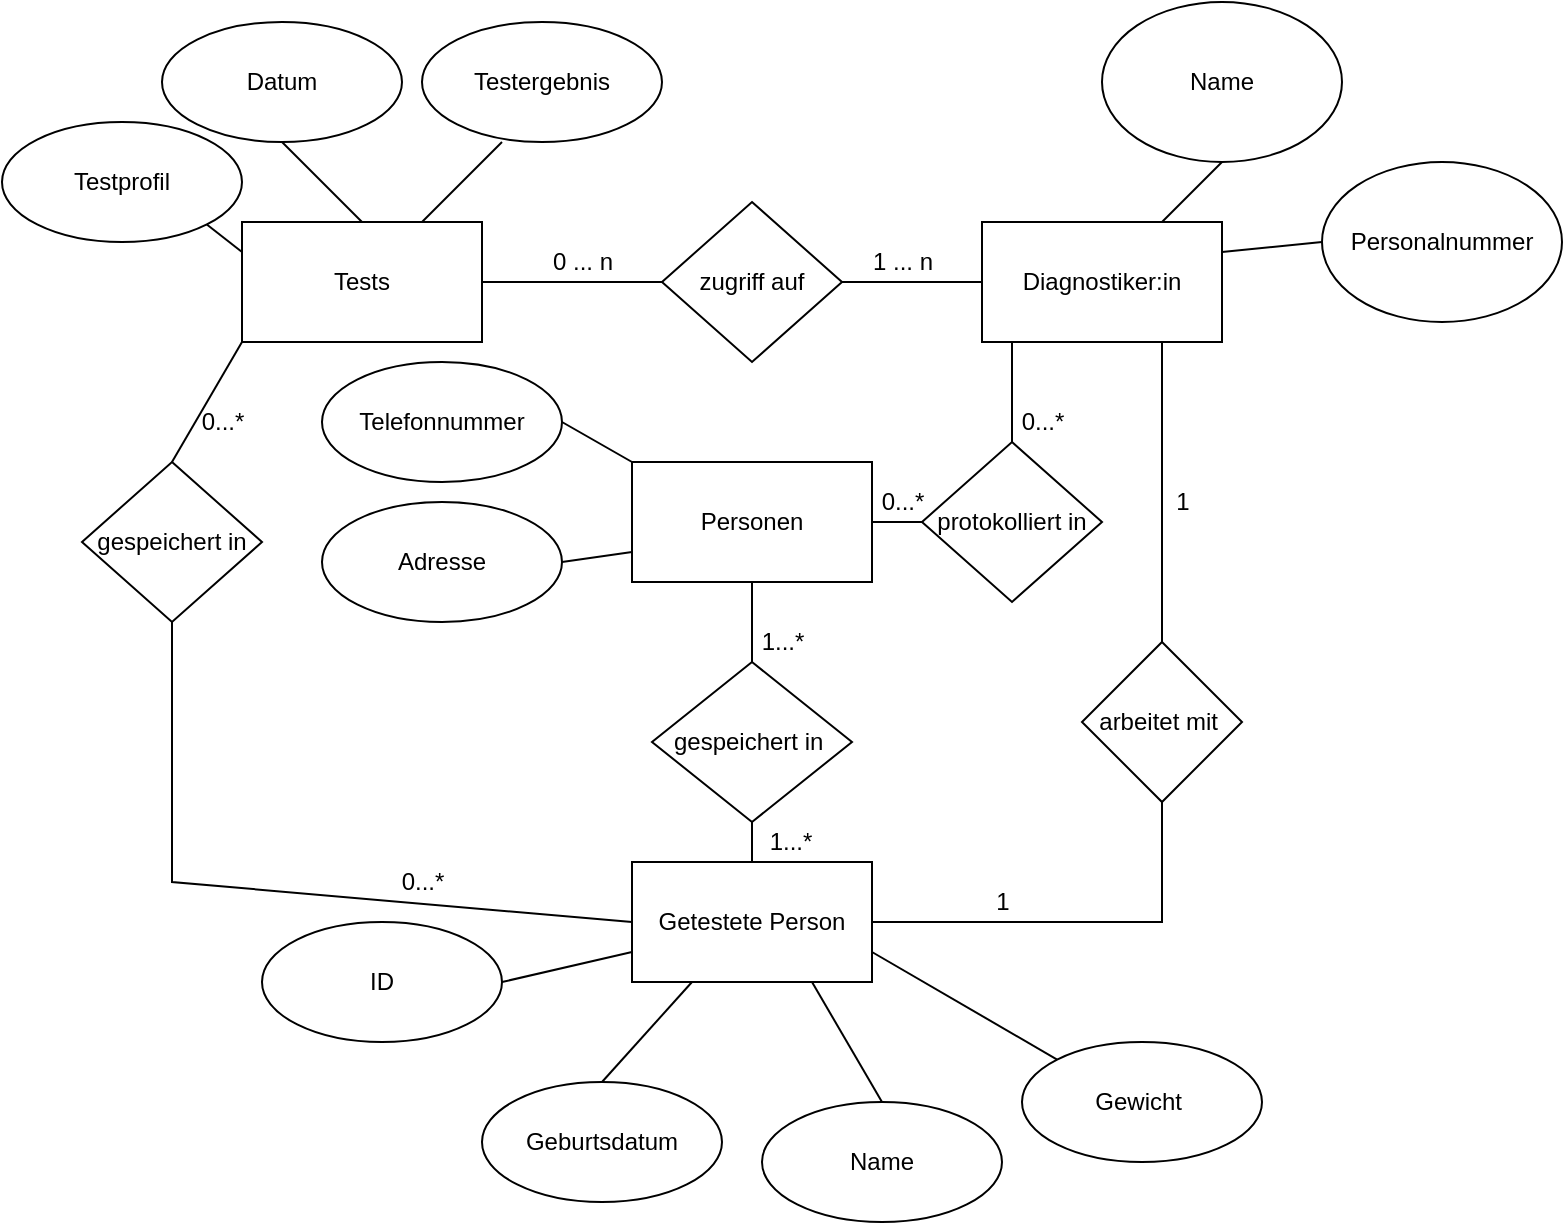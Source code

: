 <mxfile version="17.4.0" type="device"><diagram id="3MlQJsnKVLtRuwrxu5uk" name="Page-1"><mxGraphModel dx="782" dy="460" grid="1" gridSize="10" guides="1" tooltips="1" connect="1" arrows="1" fold="1" page="1" pageScale="1" pageWidth="827" pageHeight="1169" math="0" shadow="0"><root><mxCell id="0"/><mxCell id="1" parent="0"/><mxCell id="11u7NwEVYS1Amah3ViK6-19" value="Name" style="ellipse;whiteSpace=wrap;html=1;" parent="1" vertex="1"><mxGeometry x="550" y="10" width="120" height="80" as="geometry"/></mxCell><mxCell id="11u7NwEVYS1Amah3ViK6-20" value="Personalnummer" style="ellipse;whiteSpace=wrap;html=1;" parent="1" vertex="1"><mxGeometry x="660" y="90" width="120" height="80" as="geometry"/></mxCell><mxCell id="9_gkp1teUrRM4E8941gi-1" value="Diagnostiker:in" style="whiteSpace=wrap;html=1;" vertex="1" parent="1"><mxGeometry x="490" y="120" width="120" height="60" as="geometry"/></mxCell><mxCell id="9_gkp1teUrRM4E8941gi-4" value="Getestete Person" style="whiteSpace=wrap;html=1;" vertex="1" parent="1"><mxGeometry x="315" y="440" width="120" height="60" as="geometry"/></mxCell><mxCell id="9_gkp1teUrRM4E8941gi-5" value="Name" style="ellipse;whiteSpace=wrap;html=1;" vertex="1" parent="1"><mxGeometry x="380" y="560" width="120" height="60" as="geometry"/></mxCell><mxCell id="9_gkp1teUrRM4E8941gi-6" value="ID" style="ellipse;whiteSpace=wrap;html=1;" vertex="1" parent="1"><mxGeometry x="130" y="470" width="120" height="60" as="geometry"/></mxCell><mxCell id="9_gkp1teUrRM4E8941gi-7" value="Geburtsdatum" style="ellipse;whiteSpace=wrap;html=1;" vertex="1" parent="1"><mxGeometry x="240" y="550" width="120" height="60" as="geometry"/></mxCell><mxCell id="9_gkp1teUrRM4E8941gi-8" value="Gewicht&amp;nbsp;" style="ellipse;whiteSpace=wrap;html=1;" vertex="1" parent="1"><mxGeometry x="510" y="530" width="120" height="60" as="geometry"/></mxCell><mxCell id="9_gkp1teUrRM4E8941gi-10" value="protokolliert in" style="rhombus;whiteSpace=wrap;html=1;" vertex="1" parent="1"><mxGeometry x="460" y="230" width="90" height="80" as="geometry"/></mxCell><mxCell id="9_gkp1teUrRM4E8941gi-11" value="gespeichert in" style="rhombus;whiteSpace=wrap;html=1;" vertex="1" parent="1"><mxGeometry x="40" y="240" width="90" height="80" as="geometry"/></mxCell><mxCell id="9_gkp1teUrRM4E8941gi-12" value="Tests" style="whiteSpace=wrap;html=1;" vertex="1" parent="1"><mxGeometry x="120" y="120" width="120" height="60" as="geometry"/></mxCell><mxCell id="9_gkp1teUrRM4E8941gi-13" value="Datum" style="ellipse;whiteSpace=wrap;html=1;" vertex="1" parent="1"><mxGeometry x="80" y="20" width="120" height="60" as="geometry"/></mxCell><mxCell id="9_gkp1teUrRM4E8941gi-14" value="Testprofil" style="ellipse;whiteSpace=wrap;html=1;" vertex="1" parent="1"><mxGeometry y="70" width="120" height="60" as="geometry"/></mxCell><mxCell id="9_gkp1teUrRM4E8941gi-15" value="Testergebnis" style="ellipse;whiteSpace=wrap;html=1;" vertex="1" parent="1"><mxGeometry x="210" y="20" width="120" height="60" as="geometry"/></mxCell><mxCell id="9_gkp1teUrRM4E8941gi-16" value="Personen" style="whiteSpace=wrap;html=1;" vertex="1" parent="1"><mxGeometry x="315" y="240" width="120" height="60" as="geometry"/></mxCell><mxCell id="9_gkp1teUrRM4E8941gi-19" value="Adresse" style="ellipse;whiteSpace=wrap;html=1;" vertex="1" parent="1"><mxGeometry x="160" y="260" width="120" height="60" as="geometry"/></mxCell><mxCell id="9_gkp1teUrRM4E8941gi-20" value="Telefonnummer" style="ellipse;whiteSpace=wrap;html=1;" vertex="1" parent="1"><mxGeometry x="160" y="190" width="120" height="60" as="geometry"/></mxCell><mxCell id="9_gkp1teUrRM4E8941gi-21" value="" style="endArrow=none;html=1;rounded=0;entryX=0.125;entryY=1;entryDx=0;entryDy=0;exitX=0.5;exitY=0;exitDx=0;exitDy=0;entryPerimeter=0;" edge="1" parent="1" source="9_gkp1teUrRM4E8941gi-10" target="9_gkp1teUrRM4E8941gi-1"><mxGeometry width="50" height="50" relative="1" as="geometry"><mxPoint x="530" y="230" as="sourcePoint"/><mxPoint x="580" y="180" as="targetPoint"/></mxGeometry></mxCell><mxCell id="9_gkp1teUrRM4E8941gi-22" value="" style="endArrow=none;html=1;rounded=0;entryX=0;entryY=0.5;entryDx=0;entryDy=0;exitX=1;exitY=0.5;exitDx=0;exitDy=0;" edge="1" parent="1" source="9_gkp1teUrRM4E8941gi-16" target="9_gkp1teUrRM4E8941gi-10"><mxGeometry width="50" height="50" relative="1" as="geometry"><mxPoint x="440" y="260" as="sourcePoint"/><mxPoint x="500" y="240" as="targetPoint"/></mxGeometry></mxCell><mxCell id="9_gkp1teUrRM4E8941gi-23" value="" style="endArrow=none;html=1;rounded=0;entryX=1;entryY=0.5;entryDx=0;entryDy=0;exitX=0;exitY=0.75;exitDx=0;exitDy=0;" edge="1" parent="1" source="9_gkp1teUrRM4E8941gi-16" target="9_gkp1teUrRM4E8941gi-19"><mxGeometry width="50" height="50" relative="1" as="geometry"><mxPoint x="490" y="330" as="sourcePoint"/><mxPoint x="540" y="280" as="targetPoint"/></mxGeometry></mxCell><mxCell id="9_gkp1teUrRM4E8941gi-24" value="" style="endArrow=none;html=1;rounded=0;exitX=0;exitY=0;exitDx=0;exitDy=0;entryX=1;entryY=0.5;entryDx=0;entryDy=0;" edge="1" parent="1" source="9_gkp1teUrRM4E8941gi-16" target="9_gkp1teUrRM4E8941gi-20"><mxGeometry width="50" height="50" relative="1" as="geometry"><mxPoint x="490" y="380" as="sourcePoint"/><mxPoint x="280" y="230" as="targetPoint"/></mxGeometry></mxCell><mxCell id="9_gkp1teUrRM4E8941gi-26" value="" style="endArrow=none;html=1;rounded=0;entryX=0;entryY=0.5;entryDx=0;entryDy=0;exitX=1;exitY=0.25;exitDx=0;exitDy=0;" edge="1" parent="1" source="9_gkp1teUrRM4E8941gi-1" target="11u7NwEVYS1Amah3ViK6-20"><mxGeometry width="50" height="50" relative="1" as="geometry"><mxPoint x="610" y="160" as="sourcePoint"/><mxPoint x="660" y="110" as="targetPoint"/></mxGeometry></mxCell><mxCell id="9_gkp1teUrRM4E8941gi-27" value="" style="endArrow=none;html=1;rounded=0;entryX=0.5;entryY=1;entryDx=0;entryDy=0;exitX=0.75;exitY=0;exitDx=0;exitDy=0;" edge="1" parent="1" source="9_gkp1teUrRM4E8941gi-1" target="11u7NwEVYS1Amah3ViK6-19"><mxGeometry width="50" height="50" relative="1" as="geometry"><mxPoint x="540" y="130" as="sourcePoint"/><mxPoint x="590" y="80" as="targetPoint"/></mxGeometry></mxCell><mxCell id="9_gkp1teUrRM4E8941gi-28" value="" style="endArrow=none;html=1;rounded=0;entryX=0;entryY=1;entryDx=0;entryDy=0;exitX=0.5;exitY=0;exitDx=0;exitDy=0;" edge="1" parent="1" source="9_gkp1teUrRM4E8941gi-11" target="9_gkp1teUrRM4E8941gi-12"><mxGeometry width="50" height="50" relative="1" as="geometry"><mxPoint x="150" y="240" as="sourcePoint"/><mxPoint x="200" y="190" as="targetPoint"/></mxGeometry></mxCell><mxCell id="9_gkp1teUrRM4E8941gi-29" value="" style="endArrow=none;html=1;rounded=0;entryX=0.5;entryY=1;entryDx=0;entryDy=0;exitX=0;exitY=0.5;exitDx=0;exitDy=0;" edge="1" parent="1" source="9_gkp1teUrRM4E8941gi-4" target="9_gkp1teUrRM4E8941gi-11"><mxGeometry width="50" height="50" relative="1" as="geometry"><mxPoint x="160" y="410" as="sourcePoint"/><mxPoint x="210" y="360" as="targetPoint"/><Array as="points"><mxPoint x="85" y="450"/></Array></mxGeometry></mxCell><mxCell id="9_gkp1teUrRM4E8941gi-30" value="" style="endArrow=none;html=1;rounded=0;entryX=0;entryY=0.75;entryDx=0;entryDy=0;exitX=1;exitY=0.5;exitDx=0;exitDy=0;" edge="1" parent="1" source="9_gkp1teUrRM4E8941gi-6" target="9_gkp1teUrRM4E8941gi-4"><mxGeometry width="50" height="50" relative="1" as="geometry"><mxPoint x="280" y="480" as="sourcePoint"/><mxPoint x="320" y="440" as="targetPoint"/></mxGeometry></mxCell><mxCell id="9_gkp1teUrRM4E8941gi-31" value="" style="endArrow=none;html=1;rounded=0;entryX=0.25;entryY=1;entryDx=0;entryDy=0;exitX=0.5;exitY=0;exitDx=0;exitDy=0;" edge="1" parent="1" source="9_gkp1teUrRM4E8941gi-7" target="9_gkp1teUrRM4E8941gi-4"><mxGeometry width="50" height="50" relative="1" as="geometry"><mxPoint x="330" y="510" as="sourcePoint"/><mxPoint x="380" y="460" as="targetPoint"/></mxGeometry></mxCell><mxCell id="9_gkp1teUrRM4E8941gi-32" value="" style="endArrow=none;html=1;rounded=0;entryX=0.75;entryY=1;entryDx=0;entryDy=0;exitX=0.5;exitY=0;exitDx=0;exitDy=0;" edge="1" parent="1" source="9_gkp1teUrRM4E8941gi-5" target="9_gkp1teUrRM4E8941gi-4"><mxGeometry width="50" height="50" relative="1" as="geometry"><mxPoint x="390" y="510" as="sourcePoint"/><mxPoint x="440" y="460" as="targetPoint"/></mxGeometry></mxCell><mxCell id="9_gkp1teUrRM4E8941gi-33" value="" style="endArrow=none;html=1;rounded=0;entryX=1;entryY=0.75;entryDx=0;entryDy=0;exitX=0;exitY=0;exitDx=0;exitDy=0;" edge="1" parent="1" source="9_gkp1teUrRM4E8941gi-8" target="9_gkp1teUrRM4E8941gi-4"><mxGeometry width="50" height="50" relative="1" as="geometry"><mxPoint x="450" y="470" as="sourcePoint"/><mxPoint x="500" y="420" as="targetPoint"/></mxGeometry></mxCell><mxCell id="9_gkp1teUrRM4E8941gi-34" value="" style="endArrow=none;html=1;rounded=0;exitX=0.75;exitY=0;exitDx=0;exitDy=0;" edge="1" parent="1" source="9_gkp1teUrRM4E8941gi-12"><mxGeometry width="50" height="50" relative="1" as="geometry"><mxPoint x="200" y="140" as="sourcePoint"/><mxPoint x="250" y="80" as="targetPoint"/></mxGeometry></mxCell><mxCell id="9_gkp1teUrRM4E8941gi-36" value="" style="endArrow=none;html=1;rounded=0;entryX=0.5;entryY=1;entryDx=0;entryDy=0;exitX=0.5;exitY=0;exitDx=0;exitDy=0;" edge="1" parent="1" source="9_gkp1teUrRM4E8941gi-12" target="9_gkp1teUrRM4E8941gi-13"><mxGeometry width="50" height="50" relative="1" as="geometry"><mxPoint x="160" y="130" as="sourcePoint"/><mxPoint x="210" y="80" as="targetPoint"/></mxGeometry></mxCell><mxCell id="9_gkp1teUrRM4E8941gi-37" value="" style="endArrow=none;html=1;rounded=0;entryX=1;entryY=1;entryDx=0;entryDy=0;exitX=0;exitY=0.25;exitDx=0;exitDy=0;" edge="1" parent="1" source="9_gkp1teUrRM4E8941gi-12" target="9_gkp1teUrRM4E8941gi-14"><mxGeometry width="50" height="50" relative="1" as="geometry"><mxPoint x="90" y="190" as="sourcePoint"/><mxPoint x="140" y="140" as="targetPoint"/></mxGeometry></mxCell><mxCell id="9_gkp1teUrRM4E8941gi-38" value="zugriff auf" style="rhombus;whiteSpace=wrap;html=1;direction=east;" vertex="1" parent="1"><mxGeometry x="330" y="110" width="90" height="80" as="geometry"/></mxCell><mxCell id="9_gkp1teUrRM4E8941gi-39" value="" style="endArrow=none;html=1;rounded=0;entryX=0;entryY=0.5;entryDx=0;entryDy=0;exitX=1;exitY=0.5;exitDx=0;exitDy=0;" edge="1" parent="1" source="9_gkp1teUrRM4E8941gi-12" target="9_gkp1teUrRM4E8941gi-38"><mxGeometry width="50" height="50" relative="1" as="geometry"><mxPoint x="270" y="180" as="sourcePoint"/><mxPoint x="320" y="130" as="targetPoint"/></mxGeometry></mxCell><mxCell id="9_gkp1teUrRM4E8941gi-40" value="" style="endArrow=none;html=1;rounded=0;entryX=0;entryY=0.5;entryDx=0;entryDy=0;exitX=1;exitY=0.5;exitDx=0;exitDy=0;" edge="1" parent="1" source="9_gkp1teUrRM4E8941gi-38" target="9_gkp1teUrRM4E8941gi-1"><mxGeometry width="50" height="50" relative="1" as="geometry"><mxPoint x="420" y="180" as="sourcePoint"/><mxPoint x="470" y="130" as="targetPoint"/></mxGeometry></mxCell><mxCell id="9_gkp1teUrRM4E8941gi-41" value="gespeichert in&amp;nbsp;" style="rhombus;whiteSpace=wrap;html=1;" vertex="1" parent="1"><mxGeometry x="325" y="340" width="100" height="80" as="geometry"/></mxCell><mxCell id="9_gkp1teUrRM4E8941gi-42" value="" style="endArrow=none;html=1;rounded=0;entryX=0.5;entryY=1;entryDx=0;entryDy=0;exitX=0.5;exitY=0;exitDx=0;exitDy=0;" edge="1" parent="1" source="9_gkp1teUrRM4E8941gi-41" target="9_gkp1teUrRM4E8941gi-16"><mxGeometry width="50" height="50" relative="1" as="geometry"><mxPoint x="360" y="360" as="sourcePoint"/><mxPoint x="410" y="310" as="targetPoint"/></mxGeometry></mxCell><mxCell id="9_gkp1teUrRM4E8941gi-43" value="" style="endArrow=none;html=1;rounded=0;entryX=0.5;entryY=1;entryDx=0;entryDy=0;exitX=0.5;exitY=0;exitDx=0;exitDy=0;" edge="1" parent="1" source="9_gkp1teUrRM4E8941gi-4" target="9_gkp1teUrRM4E8941gi-41"><mxGeometry width="50" height="50" relative="1" as="geometry"><mxPoint x="350" y="460" as="sourcePoint"/><mxPoint x="400" y="410" as="targetPoint"/></mxGeometry></mxCell><mxCell id="9_gkp1teUrRM4E8941gi-45" value="arbeitet mit&amp;nbsp;" style="rhombus;whiteSpace=wrap;html=1;" vertex="1" parent="1"><mxGeometry x="540" y="330" width="80" height="80" as="geometry"/></mxCell><mxCell id="9_gkp1teUrRM4E8941gi-46" value="" style="endArrow=none;html=1;rounded=0;entryX=0.75;entryY=1;entryDx=0;entryDy=0;exitX=0.5;exitY=0;exitDx=0;exitDy=0;" edge="1" parent="1" source="9_gkp1teUrRM4E8941gi-45" target="9_gkp1teUrRM4E8941gi-1"><mxGeometry width="50" height="50" relative="1" as="geometry"><mxPoint x="700" y="290" as="sourcePoint"/><mxPoint x="750" y="240" as="targetPoint"/></mxGeometry></mxCell><mxCell id="9_gkp1teUrRM4E8941gi-47" value="" style="endArrow=none;html=1;rounded=0;entryX=0.5;entryY=1;entryDx=0;entryDy=0;exitX=1;exitY=0.5;exitDx=0;exitDy=0;" edge="1" parent="1" source="9_gkp1teUrRM4E8941gi-4" target="9_gkp1teUrRM4E8941gi-45"><mxGeometry width="50" height="50" relative="1" as="geometry"><mxPoint x="700" y="520" as="sourcePoint"/><mxPoint x="750" y="470" as="targetPoint"/><Array as="points"><mxPoint x="580" y="470"/></Array></mxGeometry></mxCell><mxCell id="9_gkp1teUrRM4E8941gi-48" value="1" style="text;html=1;align=center;verticalAlign=middle;resizable=0;points=[];autosize=1;strokeColor=none;fillColor=none;" vertex="1" parent="1"><mxGeometry x="490" y="450" width="20" height="20" as="geometry"/></mxCell><mxCell id="9_gkp1teUrRM4E8941gi-49" value="1" style="text;html=1;align=center;verticalAlign=middle;resizable=0;points=[];autosize=1;strokeColor=none;fillColor=none;" vertex="1" parent="1"><mxGeometry x="580" y="250" width="20" height="20" as="geometry"/></mxCell><mxCell id="9_gkp1teUrRM4E8941gi-50" value="0...*" style="text;html=1;align=center;verticalAlign=middle;resizable=0;points=[];autosize=1;strokeColor=none;fillColor=none;" vertex="1" parent="1"><mxGeometry x="190" y="440" width="40" height="20" as="geometry"/></mxCell><mxCell id="9_gkp1teUrRM4E8941gi-51" value="0...*" style="text;html=1;align=center;verticalAlign=middle;resizable=0;points=[];autosize=1;strokeColor=none;fillColor=none;" vertex="1" parent="1"><mxGeometry x="90" y="210" width="40" height="20" as="geometry"/></mxCell><mxCell id="9_gkp1teUrRM4E8941gi-52" value="1...*" style="text;html=1;align=center;verticalAlign=middle;resizable=0;points=[];autosize=1;strokeColor=none;fillColor=none;" vertex="1" parent="1"><mxGeometry x="370" y="320" width="40" height="20" as="geometry"/></mxCell><mxCell id="9_gkp1teUrRM4E8941gi-53" value="1...*" style="text;html=1;align=center;verticalAlign=middle;resizable=0;points=[];autosize=1;strokeColor=none;fillColor=none;" vertex="1" parent="1"><mxGeometry x="374" y="420" width="40" height="20" as="geometry"/></mxCell><mxCell id="9_gkp1teUrRM4E8941gi-54" value="0...*" style="text;html=1;align=center;verticalAlign=middle;resizable=0;points=[];autosize=1;strokeColor=none;fillColor=none;" vertex="1" parent="1"><mxGeometry x="500" y="210" width="40" height="20" as="geometry"/></mxCell><mxCell id="9_gkp1teUrRM4E8941gi-55" value="0...*" style="text;html=1;align=center;verticalAlign=middle;resizable=0;points=[];autosize=1;strokeColor=none;fillColor=none;" vertex="1" parent="1"><mxGeometry x="430" y="250" width="40" height="20" as="geometry"/></mxCell><mxCell id="9_gkp1teUrRM4E8941gi-56" value="1 ... n" style="text;html=1;align=center;verticalAlign=middle;resizable=0;points=[];autosize=1;strokeColor=none;fillColor=none;" vertex="1" parent="1"><mxGeometry x="425" y="130" width="50" height="20" as="geometry"/></mxCell><mxCell id="9_gkp1teUrRM4E8941gi-58" value="0 ... n" style="text;html=1;align=center;verticalAlign=middle;resizable=0;points=[];autosize=1;strokeColor=none;fillColor=none;" vertex="1" parent="1"><mxGeometry x="265" y="130" width="50" height="20" as="geometry"/></mxCell></root></mxGraphModel></diagram></mxfile>